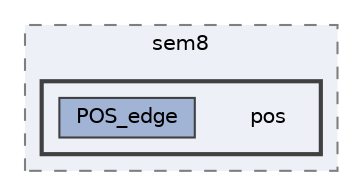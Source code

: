 digraph "C:/Users/Marek/Desktop/sem8/pos"
{
 // LATEX_PDF_SIZE
  bgcolor="transparent";
  edge [fontname=Helvetica,fontsize=10,labelfontname=Helvetica,labelfontsize=10];
  node [fontname=Helvetica,fontsize=10,shape=box,height=0.2,width=0.4];
  compound=true
  subgraph clusterdir_438760d2242f4d064603b748f233566d {
    graph [ bgcolor="#edf0f7", pencolor="grey50", label="sem8", fontname=Helvetica,fontsize=10 style="filled,dashed", URL="dir_438760d2242f4d064603b748f233566d.html",tooltip=""]
  subgraph clusterdir_e19bbf9df98ff397a1346ed0929ddbc5 {
    graph [ bgcolor="#edf0f7", pencolor="grey25", label="", fontname=Helvetica,fontsize=10 style="filled,bold", URL="dir_e19bbf9df98ff397a1346ed0929ddbc5.html",tooltip=""]
    dir_e19bbf9df98ff397a1346ed0929ddbc5 [shape=plaintext, label="pos"];
  dir_af93ed65d407bca3a1e0770c92845163 [label="POS_edge", fillcolor="#a2b4d6", color="grey25", style="filled", URL="dir_af93ed65d407bca3a1e0770c92845163.html",tooltip=""];
  }
  }
}
